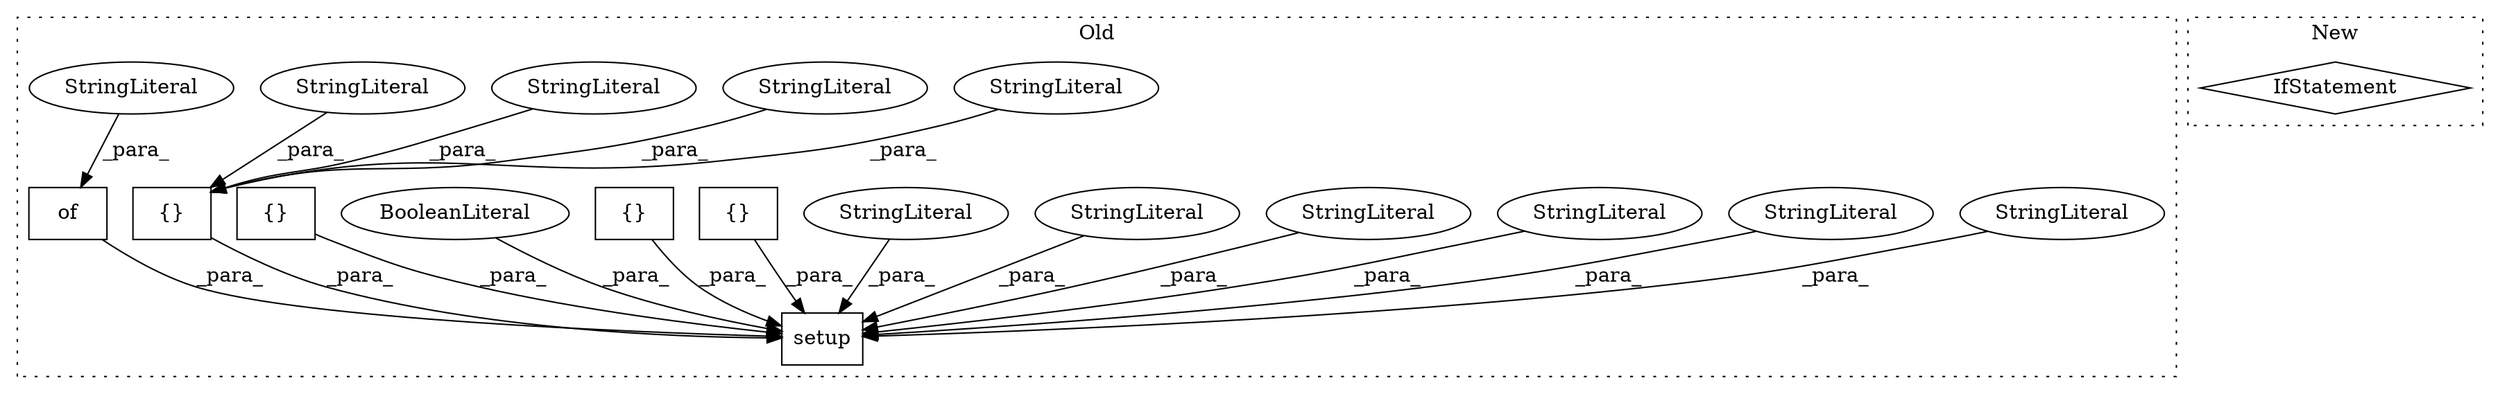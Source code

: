 digraph G {
subgraph cluster0 {
1 [label="setup" a="32" s="894,2294" l="6,1" shape="box"];
3 [label="{}" a="4" s="1105,1335" l="1,1" shape="box"];
4 [label="StringLiteral" a="45" s="1272" l="35" shape="ellipse"];
5 [label="StringLiteral" a="45" s="900" l="7" shape="ellipse"];
6 [label="StringLiteral" a="45" s="1829" l="7" shape="ellipse"];
7 [label="StringLiteral" a="45" s="908" l="7" shape="ellipse"];
8 [label="StringLiteral" a="45" s="916" l="56" shape="ellipse"];
9 [label="StringLiteral" a="45" s="1001" l="24" shape="ellipse"];
10 [label="StringLiteral" a="45" s="2269" l="7" shape="ellipse"];
11 [label="{}" a="4" s="1849,2267" l="1,1" shape="box"];
12 [label="StringLiteral" a="45" s="1145" l="20" shape="ellipse"];
13 [label="StringLiteral" a="45" s="1232" l="39" shape="ellipse"];
14 [label="{}" a="4" s="460,655" l="1,1" shape="box"];
15 [label="BooleanLiteral" a="9" s="1823" l="5" shape="ellipse"];
16 [label="{}" a="4" s="692,887" l="1,1" shape="box"];
17 [label="StringLiteral" a="45" s="1207" l="24" shape="ellipse"];
18 [label="of" a="32" s="1341,1803" l="3,1" shape="box"];
19 [label="StringLiteral" a="45" s="1502" l="21" shape="ellipse"];
label = "Old";
style="dotted";
}
subgraph cluster1 {
2 [label="IfStatement" a="25" s="326" l="29" shape="diamond"];
label = "New";
style="dotted";
}
3 -> 1 [label="_para_"];
4 -> 3 [label="_para_"];
5 -> 1 [label="_para_"];
6 -> 1 [label="_para_"];
7 -> 1 [label="_para_"];
8 -> 1 [label="_para_"];
9 -> 1 [label="_para_"];
10 -> 1 [label="_para_"];
11 -> 1 [label="_para_"];
12 -> 3 [label="_para_"];
13 -> 3 [label="_para_"];
14 -> 1 [label="_para_"];
15 -> 1 [label="_para_"];
16 -> 1 [label="_para_"];
17 -> 3 [label="_para_"];
18 -> 1 [label="_para_"];
19 -> 18 [label="_para_"];
}